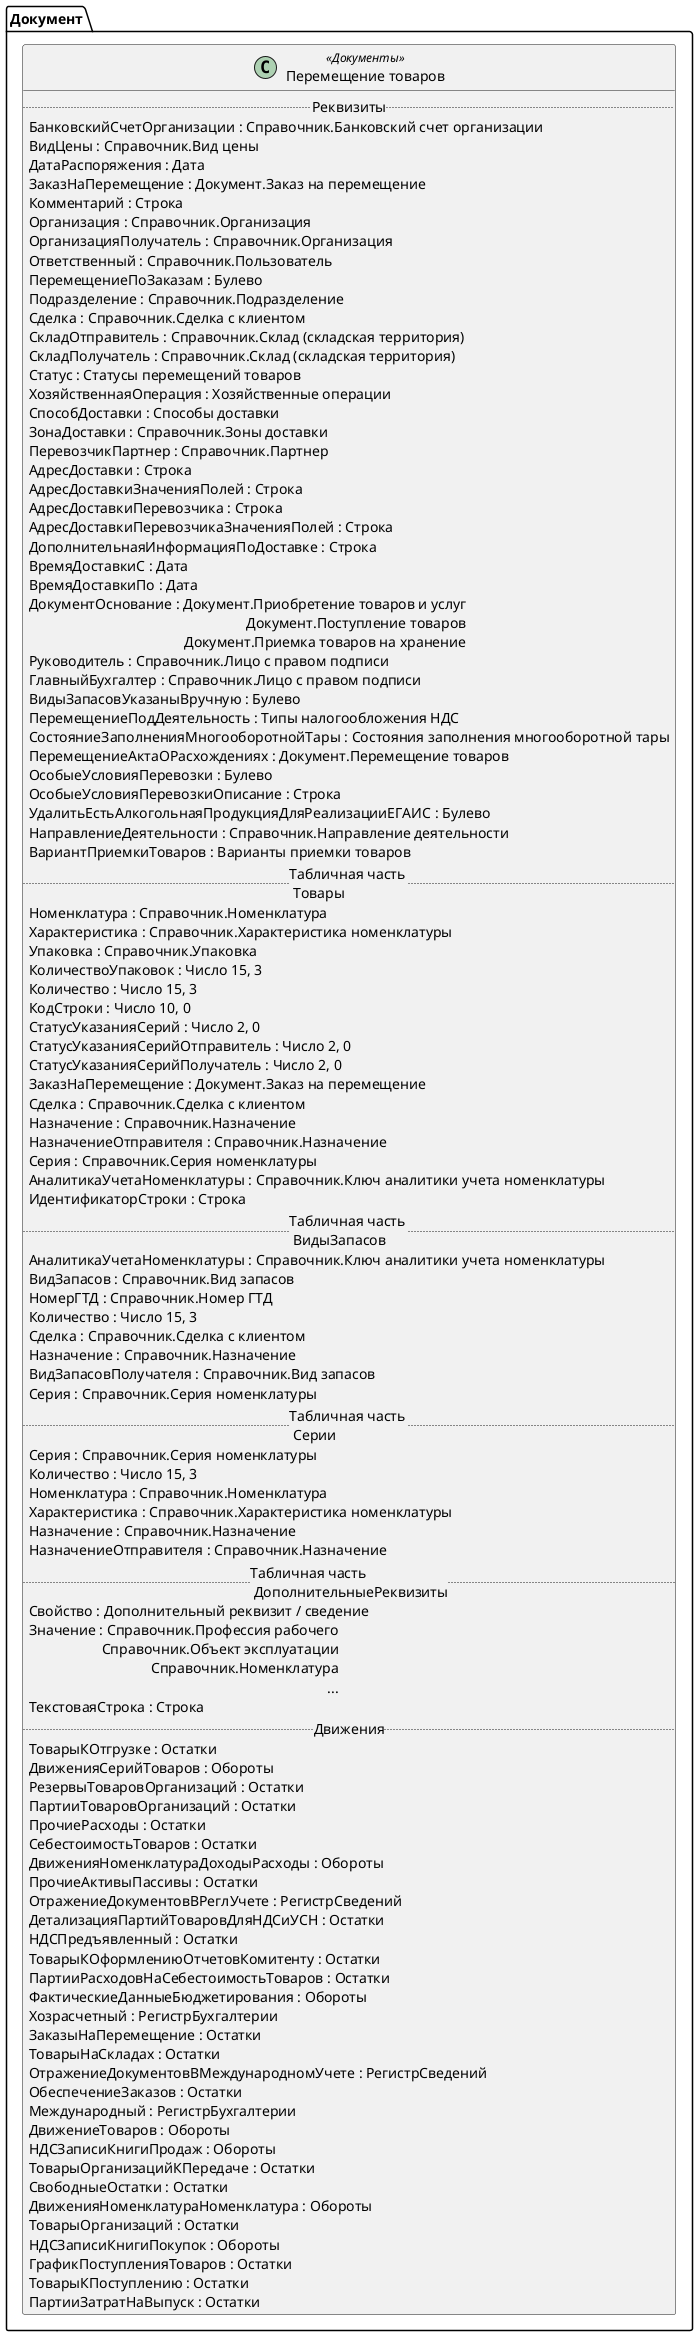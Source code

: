 ﻿@startuml ПеремещениеТоваров
'!include templates.wsd
'..\include templates.wsd
class Документ.ПеремещениеТоваров as "Перемещение товаров" <<Документы>>
{
..Реквизиты..
БанковскийСчетОрганизации : Справочник.Банковский счет организации
ВидЦены : Справочник.Вид цены
ДатаРаспоряжения : Дата
ЗаказНаПеремещение : Документ.Заказ на перемещение
Комментарий : Строка
Организация : Справочник.Организация
ОрганизацияПолучатель : Справочник.Организация
Ответственный : Справочник.Пользователь
ПеремещениеПоЗаказам : Булево
Подразделение : Справочник.Подразделение
Сделка : Справочник.Сделка с клиентом
СкладОтправитель : Справочник.Склад (складская территория)
СкладПолучатель : Справочник.Склад (складская территория)
Статус : Статусы перемещений товаров
ХозяйственнаяОперация : Хозяйственные операции
СпособДоставки : Способы доставки
ЗонаДоставки : Справочник.Зоны доставки
ПеревозчикПартнер : Справочник.Партнер
АдресДоставки : Строка
АдресДоставкиЗначенияПолей : Строка
АдресДоставкиПеревозчика : Строка
АдресДоставкиПеревозчикаЗначенияПолей : Строка
ДополнительнаяИнформацияПоДоставке : Строка
ВремяДоставкиС : Дата
ВремяДоставкиПо : Дата
ДокументОснование : Документ.Приобретение товаров и услуг\rДокумент.Поступление товаров\rДокумент.Приемка товаров на хранение
Руководитель : Справочник.Лицо с правом подписи
ГлавныйБухгалтер : Справочник.Лицо с правом подписи
ВидыЗапасовУказаныВручную : Булево
ПеремещениеПодДеятельность : Типы налогообложения НДС
СостояниеЗаполненияМногооборотнойТары : Состояния заполнения многооборотной тары
ПеремещениеАктаОРасхождениях : Документ.Перемещение товаров
ОсобыеУсловияПеревозки : Булево
ОсобыеУсловияПеревозкиОписание : Строка
УдалитьЕстьАлкогольнаяПродукцияДляРеализацииЕГАИС : Булево
НаправлениеДеятельности : Справочник.Направление деятельности
ВариантПриемкиТоваров : Варианты приемки товаров
..Табличная часть \n Товары..
Номенклатура : Справочник.Номенклатура
Характеристика : Справочник.Характеристика номенклатуры
Упаковка : Справочник.Упаковка
КоличествоУпаковок : Число 15, 3
Количество : Число 15, 3
КодСтроки : Число 10, 0
СтатусУказанияСерий : Число 2, 0
СтатусУказанияСерийОтправитель : Число 2, 0
СтатусУказанияСерийПолучатель : Число 2, 0
ЗаказНаПеремещение : Документ.Заказ на перемещение
Сделка : Справочник.Сделка с клиентом
Назначение : Справочник.Назначение
НазначениеОтправителя : Справочник.Назначение
Серия : Справочник.Серия номенклатуры
АналитикаУчетаНоменклатуры : Справочник.Ключ аналитики учета номенклатуры
ИдентификаторСтроки : Строка
..Табличная часть \n ВидыЗапасов..
АналитикаУчетаНоменклатуры : Справочник.Ключ аналитики учета номенклатуры
ВидЗапасов : Справочник.Вид запасов
НомерГТД : Справочник.Номер ГТД
Количество : Число 15, 3
Сделка : Справочник.Сделка с клиентом
Назначение : Справочник.Назначение
ВидЗапасовПолучателя : Справочник.Вид запасов
Серия : Справочник.Серия номенклатуры
..Табличная часть \n Серии..
Серия : Справочник.Серия номенклатуры
Количество : Число 15, 3
Номенклатура : Справочник.Номенклатура
Характеристика : Справочник.Характеристика номенклатуры
Назначение : Справочник.Назначение
НазначениеОтправителя : Справочник.Назначение
..Табличная часть \n ДополнительныеРеквизиты..
Свойство : Дополнительный реквизит / сведение
Значение : Справочник.Профессия рабочего\rСправочник.Объект эксплуатации\rСправочник.Номенклатура\r...
ТекстоваяСтрока : Строка
..Движения..
ТоварыКОтгрузке : Остатки
ДвиженияСерийТоваров : Обороты
РезервыТоваровОрганизаций : Остатки
ПартииТоваровОрганизаций : Остатки
ПрочиеРасходы : Остатки
СебестоимостьТоваров : Остатки
ДвиженияНоменклатураДоходыРасходы : Обороты
ПрочиеАктивыПассивы : Остатки
ОтражениеДокументовВРеглУчете : РегистрСведений
ДетализацияПартийТоваровДляНДСиУСН : Остатки
НДСПредъявленный : Остатки
ТоварыКОформлениюОтчетовКомитенту : Остатки
ПартииРасходовНаСебестоимостьТоваров : Остатки
ФактическиеДанныеБюджетирования : Обороты
Хозрасчетный : РегистрБухгалтерии
ЗаказыНаПеремещение : Остатки
ТоварыНаСкладах : Остатки
ОтражениеДокументовВМеждународномУчете : РегистрСведений
ОбеспечениеЗаказов : Остатки
Международный : РегистрБухгалтерии
ДвижениеТоваров : Обороты
НДСЗаписиКнигиПродаж : Обороты
ТоварыОрганизацийКПередаче : Остатки
СвободныеОстатки : Остатки
ДвиженияНоменклатураНоменклатура : Обороты
ТоварыОрганизаций : Остатки
НДСЗаписиКнигиПокупок : Обороты
ГрафикПоступленияТоваров : Остатки
ТоварыКПоступлению : Остатки
ПартииЗатратНаВыпуск : Остатки
}
@enduml

